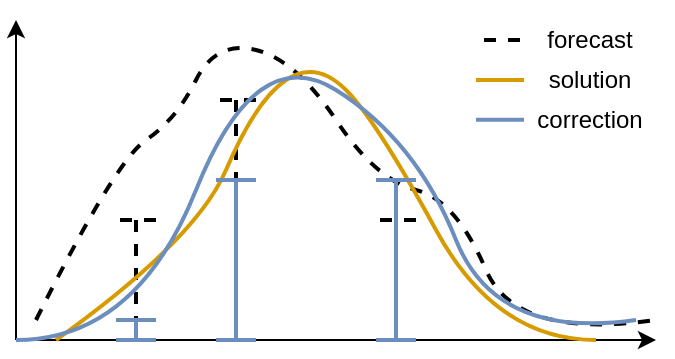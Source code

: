 <mxfile>
    <diagram id="H1SVekALq3ratV9MkfR1" name="Page-1">
        <mxGraphModel dx="1654" dy="860" grid="1" gridSize="10" guides="1" tooltips="1" connect="1" arrows="1" fold="1" page="1" pageScale="1" pageWidth="827" pageHeight="1169" math="0" shadow="0">
            <root>
                <mxCell id="0"/>
                <mxCell id="1" parent="0"/>
                <mxCell id="5" value="" style="endArrow=classic;html=1;startArrow=none;startFill=0;endFill=1;" parent="1" edge="1">
                    <mxGeometry width="50" height="50" relative="1" as="geometry">
                        <mxPoint x="160" y="320" as="sourcePoint"/>
                        <mxPoint x="160" y="160" as="targetPoint"/>
                    </mxGeometry>
                </mxCell>
                <mxCell id="7" value="" style="shape=crossbar;whiteSpace=wrap;html=1;rounded=1;direction=south;dashed=1;strokeWidth=2;" parent="1" vertex="1">
                    <mxGeometry x="210" y="260" width="20" height="60" as="geometry"/>
                </mxCell>
                <mxCell id="8" value="" style="shape=crossbar;whiteSpace=wrap;html=1;rounded=1;direction=south;dashed=1;strokeWidth=2;" parent="1" vertex="1">
                    <mxGeometry x="340" y="260" width="20" height="60" as="geometry"/>
                </mxCell>
                <mxCell id="9" value="" style="shape=crossbar;whiteSpace=wrap;html=1;rounded=1;direction=south;dashed=1;strokeWidth=2;" parent="1" vertex="1">
                    <mxGeometry x="260" y="200" width="20" height="120" as="geometry"/>
                </mxCell>
                <mxCell id="13" value="" style="curved=1;endArrow=none;html=1;endFill=0;dashed=1;strokeWidth=2;" parent="1" edge="1">
                    <mxGeometry width="50" height="50" relative="1" as="geometry">
                        <mxPoint x="170" y="310" as="sourcePoint"/>
                        <mxPoint x="480" y="310" as="targetPoint"/>
                        <Array as="points">
                            <mxPoint x="210" y="230"/>
                            <mxPoint x="240" y="210"/>
                            <mxPoint x="260" y="170"/>
                            <mxPoint x="300" y="180"/>
                            <mxPoint x="340" y="240"/>
                            <mxPoint x="380" y="250"/>
                            <mxPoint x="410" y="320"/>
                        </Array>
                    </mxGeometry>
                </mxCell>
                <mxCell id="3" value="" style="endArrow=none;html=1;startArrow=classic;startFill=1;" parent="1" edge="1">
                    <mxGeometry width="50" height="50" relative="1" as="geometry">
                        <mxPoint x="480" y="320" as="sourcePoint"/>
                        <mxPoint x="160" y="320" as="targetPoint"/>
                    </mxGeometry>
                </mxCell>
                <mxCell id="iRKlTu151Y2PlmpMxI_F-15" value="forecast" style="text;html=1;strokeColor=none;fillColor=none;align=center;verticalAlign=middle;whiteSpace=wrap;rounded=0;strokeWidth=1;" parent="1" vertex="1">
                    <mxGeometry x="414" y="150" width="66" height="40" as="geometry"/>
                </mxCell>
                <mxCell id="iRKlTu151Y2PlmpMxI_F-23" value="" style="endArrow=none;dashed=1;html=1;strokeWidth=2;" parent="1" edge="1">
                    <mxGeometry width="50" height="50" relative="1" as="geometry">
                        <mxPoint x="394" y="170" as="sourcePoint"/>
                        <mxPoint x="414" y="170" as="targetPoint"/>
                    </mxGeometry>
                </mxCell>
                <mxCell id="iRKlTu151Y2PlmpMxI_F-25" value="" style="curved=1;endArrow=none;html=1;strokeWidth=2;endFill=0;fillColor=#ffe6cc;strokeColor=#d79b00;" parent="1" edge="1">
                    <mxGeometry width="50" height="50" relative="1" as="geometry">
                        <mxPoint x="180" y="320" as="sourcePoint"/>
                        <mxPoint x="450" y="320" as="targetPoint"/>
                        <Array as="points">
                            <mxPoint x="250" y="270"/>
                            <mxPoint x="280" y="200"/>
                            <mxPoint x="310" y="180"/>
                            <mxPoint x="340" y="210"/>
                            <mxPoint x="400" y="320"/>
                        </Array>
                    </mxGeometry>
                </mxCell>
                <mxCell id="iRKlTu151Y2PlmpMxI_F-26" value="" style="endArrow=none;html=1;strokeWidth=2;entryX=0;entryY=1;entryDx=0;entryDy=0;fillColor=#ffe6cc;strokeColor=#d79b00;" parent="1" target="iRKlTu151Y2PlmpMxI_F-15" edge="1">
                    <mxGeometry width="50" height="50" relative="1" as="geometry">
                        <mxPoint x="390" y="190" as="sourcePoint"/>
                        <mxPoint x="410" y="160" as="targetPoint"/>
                    </mxGeometry>
                </mxCell>
                <mxCell id="iRKlTu151Y2PlmpMxI_F-27" value="solution" style="text;html=1;strokeColor=none;fillColor=none;align=center;verticalAlign=middle;whiteSpace=wrap;rounded=0;strokeWidth=1;" parent="1" vertex="1">
                    <mxGeometry x="414" y="170" width="66" height="40" as="geometry"/>
                </mxCell>
                <mxCell id="qPUvsXCuOxKPvTXFI7D4-13" value="" style="shape=crossbar;whiteSpace=wrap;html=1;rounded=1;direction=south;fillColor=#dae8fc;strokeColor=#6c8ebf;strokeWidth=2;" parent="1" vertex="1">
                    <mxGeometry x="210" y="310" width="20" height="10" as="geometry"/>
                </mxCell>
                <mxCell id="qPUvsXCuOxKPvTXFI7D4-14" value="" style="shape=crossbar;whiteSpace=wrap;html=1;rounded=1;direction=south;fillColor=#dae8fc;strokeColor=#6c8ebf;strokeWidth=2;" parent="1" vertex="1">
                    <mxGeometry x="260" y="240" width="20" height="80" as="geometry"/>
                </mxCell>
                <mxCell id="qPUvsXCuOxKPvTXFI7D4-15" value="" style="shape=crossbar;whiteSpace=wrap;html=1;rounded=1;direction=south;fillColor=#dae8fc;strokeColor=#6c8ebf;strokeWidth=2;" parent="1" vertex="1">
                    <mxGeometry x="340" y="240" width="20" height="80" as="geometry"/>
                </mxCell>
                <mxCell id="qPUvsXCuOxKPvTXFI7D4-18" value="" style="curved=1;endArrow=none;html=1;strokeWidth=2;endFill=0;fillColor=#dae8fc;strokeColor=#6c8ebf;" parent="1" edge="1">
                    <mxGeometry width="50" height="50" relative="1" as="geometry">
                        <mxPoint x="160" y="320" as="sourcePoint"/>
                        <mxPoint x="470" y="310" as="targetPoint"/>
                        <Array as="points">
                            <mxPoint x="220" y="320"/>
                            <mxPoint x="280" y="170"/>
                            <mxPoint x="360" y="220"/>
                            <mxPoint x="400" y="320"/>
                        </Array>
                    </mxGeometry>
                </mxCell>
                <mxCell id="qPUvsXCuOxKPvTXFI7D4-20" value="correction" style="text;html=1;strokeColor=none;fillColor=none;align=center;verticalAlign=middle;whiteSpace=wrap;rounded=0;strokeWidth=1;" parent="1" vertex="1">
                    <mxGeometry x="414" y="190" width="66" height="40" as="geometry"/>
                </mxCell>
                <mxCell id="qPUvsXCuOxKPvTXFI7D4-21" value="" style="endArrow=none;html=1;strokeWidth=2;entryX=0;entryY=1;entryDx=0;entryDy=0;fillColor=#dae8fc;strokeColor=#6c8ebf;" parent="1" edge="1">
                    <mxGeometry width="50" height="50" relative="1" as="geometry">
                        <mxPoint x="390" y="209.83" as="sourcePoint"/>
                        <mxPoint x="414" y="209.83" as="targetPoint"/>
                        <Array as="points">
                            <mxPoint x="400" y="209.83"/>
                        </Array>
                    </mxGeometry>
                </mxCell>
            </root>
        </mxGraphModel>
    </diagram>
    <diagram id="AH7ZLwiI30XNunXT5zOd" name="Page-4">
        <mxGraphModel dx="512" dy="581" grid="1" gridSize="10" guides="1" tooltips="1" connect="1" arrows="1" fold="1" page="1" pageScale="1" pageWidth="827" pageHeight="1169" math="0" shadow="0">
            <root>
                <mxCell id="0"/>
                <mxCell id="1" parent="0"/>
                <mxCell id="iBG77t-9Hp5juMF9-o_p-1" value="" style="endArrow=classic;html=1;startArrow=none;startFill=0;endFill=1;" edge="1" parent="1">
                    <mxGeometry width="50" height="50" relative="1" as="geometry">
                        <mxPoint x="160" y="320" as="sourcePoint"/>
                        <mxPoint x="160" y="160" as="targetPoint"/>
                    </mxGeometry>
                </mxCell>
                <mxCell id="iBG77t-9Hp5juMF9-o_p-2" value="" style="shape=crossbar;whiteSpace=wrap;html=1;rounded=1;direction=south;dashed=1;strokeWidth=2;" vertex="1" parent="1">
                    <mxGeometry x="210" y="260" width="20" height="60" as="geometry"/>
                </mxCell>
                <mxCell id="iBG77t-9Hp5juMF9-o_p-3" value="" style="shape=crossbar;whiteSpace=wrap;html=1;rounded=1;direction=south;dashed=1;strokeWidth=2;" vertex="1" parent="1">
                    <mxGeometry x="340" y="260" width="20" height="60" as="geometry"/>
                </mxCell>
                <mxCell id="iBG77t-9Hp5juMF9-o_p-4" value="" style="shape=crossbar;whiteSpace=wrap;html=1;rounded=1;direction=south;dashed=1;strokeWidth=2;" vertex="1" parent="1">
                    <mxGeometry x="260" y="200" width="20" height="120" as="geometry"/>
                </mxCell>
                <mxCell id="iBG77t-9Hp5juMF9-o_p-5" value="" style="curved=1;endArrow=none;html=1;endFill=0;dashed=1;strokeWidth=2;" edge="1" parent="1">
                    <mxGeometry width="50" height="50" relative="1" as="geometry">
                        <mxPoint x="160" y="310" as="sourcePoint"/>
                        <mxPoint x="480" y="310" as="targetPoint"/>
                        <Array as="points">
                            <mxPoint x="210" y="230"/>
                            <mxPoint x="240" y="210"/>
                            <mxPoint x="260" y="170"/>
                            <mxPoint x="300" y="180"/>
                            <mxPoint x="340" y="240"/>
                            <mxPoint x="380" y="250"/>
                            <mxPoint x="410" y="320"/>
                        </Array>
                    </mxGeometry>
                </mxCell>
                <mxCell id="iBG77t-9Hp5juMF9-o_p-6" value="" style="endArrow=none;html=1;startArrow=classic;startFill=1;" edge="1" parent="1">
                    <mxGeometry width="50" height="50" relative="1" as="geometry">
                        <mxPoint x="480" y="320" as="sourcePoint"/>
                        <mxPoint x="160" y="320" as="targetPoint"/>
                    </mxGeometry>
                </mxCell>
                <mxCell id="iBG77t-9Hp5juMF9-o_p-7" value="forecast" style="text;html=1;strokeColor=none;fillColor=none;align=center;verticalAlign=middle;whiteSpace=wrap;rounded=0;strokeWidth=1;" vertex="1" parent="1">
                    <mxGeometry x="414" y="150" width="66" height="40" as="geometry"/>
                </mxCell>
                <mxCell id="iBG77t-9Hp5juMF9-o_p-8" value="" style="endArrow=none;dashed=1;html=1;strokeWidth=2;" edge="1" parent="1">
                    <mxGeometry width="50" height="50" relative="1" as="geometry">
                        <mxPoint x="394" y="170" as="sourcePoint"/>
                        <mxPoint x="414" y="170" as="targetPoint"/>
                    </mxGeometry>
                </mxCell>
                <mxCell id="iBG77t-9Hp5juMF9-o_p-9" value="" style="curved=1;endArrow=none;html=1;strokeWidth=2;endFill=0;fillColor=#ffe6cc;strokeColor=#d79b00;" edge="1" parent="1">
                    <mxGeometry width="50" height="50" relative="1" as="geometry">
                        <mxPoint x="180" y="320" as="sourcePoint"/>
                        <mxPoint x="450" y="320" as="targetPoint"/>
                        <Array as="points">
                            <mxPoint x="250" y="270"/>
                            <mxPoint x="280" y="200"/>
                            <mxPoint x="310" y="180"/>
                            <mxPoint x="340" y="210"/>
                            <mxPoint x="400" y="320"/>
                        </Array>
                    </mxGeometry>
                </mxCell>
                <mxCell id="iBG77t-9Hp5juMF9-o_p-10" value="" style="endArrow=none;html=1;strokeWidth=2;entryX=0;entryY=1;entryDx=0;entryDy=0;fillColor=#ffe6cc;strokeColor=#d79b00;" edge="1" parent="1" target="iBG77t-9Hp5juMF9-o_p-7">
                    <mxGeometry width="50" height="50" relative="1" as="geometry">
                        <mxPoint x="390" y="190" as="sourcePoint"/>
                        <mxPoint x="410" y="160" as="targetPoint"/>
                    </mxGeometry>
                </mxCell>
                <mxCell id="iBG77t-9Hp5juMF9-o_p-11" value="solution" style="text;html=1;strokeColor=none;fillColor=none;align=center;verticalAlign=middle;whiteSpace=wrap;rounded=0;strokeWidth=1;" vertex="1" parent="1">
                    <mxGeometry x="414" y="170" width="66" height="40" as="geometry"/>
                </mxCell>
            </root>
        </mxGraphModel>
    </diagram>
    <diagram id="ICnx_3aP_vj_keuD7sNG" name="Page-2">
        <mxGraphModel dx="752" dy="581" grid="1" gridSize="10" guides="1" tooltips="1" connect="1" arrows="1" fold="1" page="1" pageScale="1" pageWidth="827" pageHeight="1169" math="0" shadow="0">
            <root>
                <mxCell id="0"/>
                <mxCell id="1" parent="0"/>
                <mxCell id="tj1F6o7i8SxOMwaTQ7x2-1" value="" style="endArrow=none;html=1;startArrow=classic;startFill=1;" edge="1" parent="1">
                    <mxGeometry width="50" height="50" relative="1" as="geometry">
                        <mxPoint x="480" y="320" as="sourcePoint"/>
                        <mxPoint x="160" y="320" as="targetPoint"/>
                    </mxGeometry>
                </mxCell>
                <mxCell id="tj1F6o7i8SxOMwaTQ7x2-2" value="" style="endArrow=classic;html=1;startArrow=none;startFill=0;endFill=1;" edge="1" parent="1">
                    <mxGeometry width="50" height="50" relative="1" as="geometry">
                        <mxPoint x="160" y="320" as="sourcePoint"/>
                        <mxPoint x="160" y="160" as="targetPoint"/>
                    </mxGeometry>
                </mxCell>
                <mxCell id="tj1F6o7i8SxOMwaTQ7x2-3" value="" style="shape=crossbar;whiteSpace=wrap;html=1;rounded=1;direction=south;" vertex="1" parent="1">
                    <mxGeometry x="210" y="260" width="20" height="60" as="geometry"/>
                </mxCell>
                <mxCell id="tj1F6o7i8SxOMwaTQ7x2-4" value="" style="shape=crossbar;whiteSpace=wrap;html=1;rounded=1;direction=south;" vertex="1" parent="1">
                    <mxGeometry x="340" y="260" width="20" height="60" as="geometry"/>
                </mxCell>
                <mxCell id="tj1F6o7i8SxOMwaTQ7x2-5" value="" style="shape=crossbar;whiteSpace=wrap;html=1;rounded=1;direction=south;" vertex="1" parent="1">
                    <mxGeometry x="260" y="200" width="20" height="120" as="geometry"/>
                </mxCell>
                <mxCell id="tj1F6o7i8SxOMwaTQ7x2-6" value="" style="curved=1;endArrow=none;html=1;endFill=0;" edge="1" parent="1">
                    <mxGeometry width="50" height="50" relative="1" as="geometry">
                        <mxPoint x="160" y="310" as="sourcePoint"/>
                        <mxPoint x="480" y="310" as="targetPoint"/>
                        <Array as="points">
                            <mxPoint x="210" y="230"/>
                            <mxPoint x="240" y="210"/>
                            <mxPoint x="260" y="170"/>
                            <mxPoint x="300" y="180"/>
                            <mxPoint x="340" y="240"/>
                            <mxPoint x="380" y="250"/>
                            <mxPoint x="410" y="320"/>
                        </Array>
                    </mxGeometry>
                </mxCell>
                <mxCell id="tj1F6o7i8SxOMwaTQ7x2-7" value="" style="curved=1;endArrow=none;html=1;endFill=0;" edge="1" parent="1">
                    <mxGeometry width="50" height="50" relative="1" as="geometry">
                        <mxPoint x="460" y="320" as="sourcePoint"/>
                        <mxPoint x="170" y="320" as="targetPoint"/>
                        <Array as="points">
                            <mxPoint x="430" y="320"/>
                            <mxPoint x="390" y="170"/>
                            <mxPoint x="320" y="190"/>
                            <mxPoint x="270" y="320"/>
                        </Array>
                    </mxGeometry>
                </mxCell>
            </root>
        </mxGraphModel>
    </diagram>
    <diagram id="9JotXJTCl3JaiAtp5BYK" name="Page-3">
        <mxGraphModel dx="752" dy="581" grid="1" gridSize="10" guides="1" tooltips="1" connect="1" arrows="1" fold="1" page="1" pageScale="1" pageWidth="827" pageHeight="1169" math="0" shadow="0">
            <root>
                <mxCell id="0"/>
                <mxCell id="1" parent="0"/>
                <mxCell id="bw1DPJlNKubd54Ag4U8_-1" value="" style="endArrow=classic;html=1;startArrow=none;startFill=0;endFill=1;" edge="1" parent="1">
                    <mxGeometry width="50" height="50" relative="1" as="geometry">
                        <mxPoint x="160" y="320" as="sourcePoint"/>
                        <mxPoint x="160" y="160" as="targetPoint"/>
                    </mxGeometry>
                </mxCell>
                <mxCell id="bw1DPJlNKubd54Ag4U8_-2" value="" style="shape=crossbar;whiteSpace=wrap;html=1;rounded=1;direction=south;dashed=1;strokeWidth=2;" vertex="1" parent="1">
                    <mxGeometry x="210" y="260" width="20" height="60" as="geometry"/>
                </mxCell>
                <mxCell id="bw1DPJlNKubd54Ag4U8_-3" value="" style="shape=crossbar;whiteSpace=wrap;html=1;rounded=1;direction=south;dashed=1;strokeWidth=2;" vertex="1" parent="1">
                    <mxGeometry x="340" y="260" width="20" height="60" as="geometry"/>
                </mxCell>
                <mxCell id="bw1DPJlNKubd54Ag4U8_-4" value="" style="shape=crossbar;whiteSpace=wrap;html=1;rounded=1;direction=south;dashed=1;strokeWidth=2;" vertex="1" parent="1">
                    <mxGeometry x="260" y="200" width="20" height="120" as="geometry"/>
                </mxCell>
                <mxCell id="bw1DPJlNKubd54Ag4U8_-5" value="" style="curved=1;endArrow=none;html=1;endFill=0;dashed=1;strokeWidth=2;" edge="1" parent="1">
                    <mxGeometry width="50" height="50" relative="1" as="geometry">
                        <mxPoint x="160" y="310" as="sourcePoint"/>
                        <mxPoint x="480" y="310" as="targetPoint"/>
                        <Array as="points">
                            <mxPoint x="210" y="230"/>
                            <mxPoint x="240" y="210"/>
                            <mxPoint x="260" y="170"/>
                            <mxPoint x="300" y="180"/>
                            <mxPoint x="340" y="240"/>
                            <mxPoint x="380" y="250"/>
                            <mxPoint x="410" y="320"/>
                        </Array>
                    </mxGeometry>
                </mxCell>
                <mxCell id="bw1DPJlNKubd54Ag4U8_-6" value="" style="shape=crossbar;whiteSpace=wrap;html=1;rounded=1;direction=south;fillColor=#dae8fc;strokeColor=#6c8ebf;strokeWidth=2;" vertex="1" parent="1">
                    <mxGeometry x="210" y="300" width="20" height="20" as="geometry"/>
                </mxCell>
                <mxCell id="bw1DPJlNKubd54Ag4U8_-7" value="" style="endArrow=none;html=1;startArrow=classic;startFill=1;" edge="1" parent="1">
                    <mxGeometry width="50" height="50" relative="1" as="geometry">
                        <mxPoint x="480" y="320" as="sourcePoint"/>
                        <mxPoint x="160" y="320" as="targetPoint"/>
                    </mxGeometry>
                </mxCell>
                <mxCell id="bw1DPJlNKubd54Ag4U8_-8" value="" style="shape=crossbar;whiteSpace=wrap;html=1;rounded=1;direction=south;fillColor=#dae8fc;strokeColor=#6c8ebf;strokeWidth=2;" vertex="1" parent="1">
                    <mxGeometry x="260" y="280" width="20" height="40" as="geometry"/>
                </mxCell>
                <mxCell id="bw1DPJlNKubd54Ag4U8_-9" value="" style="shape=crossbar;whiteSpace=wrap;html=1;rounded=1;direction=south;fillColor=#dae8fc;strokeColor=#6c8ebf;strokeWidth=2;" vertex="1" parent="1">
                    <mxGeometry x="340" y="200" width="20" height="120" as="geometry"/>
                </mxCell>
            </root>
        </mxGraphModel>
    </diagram>
</mxfile>